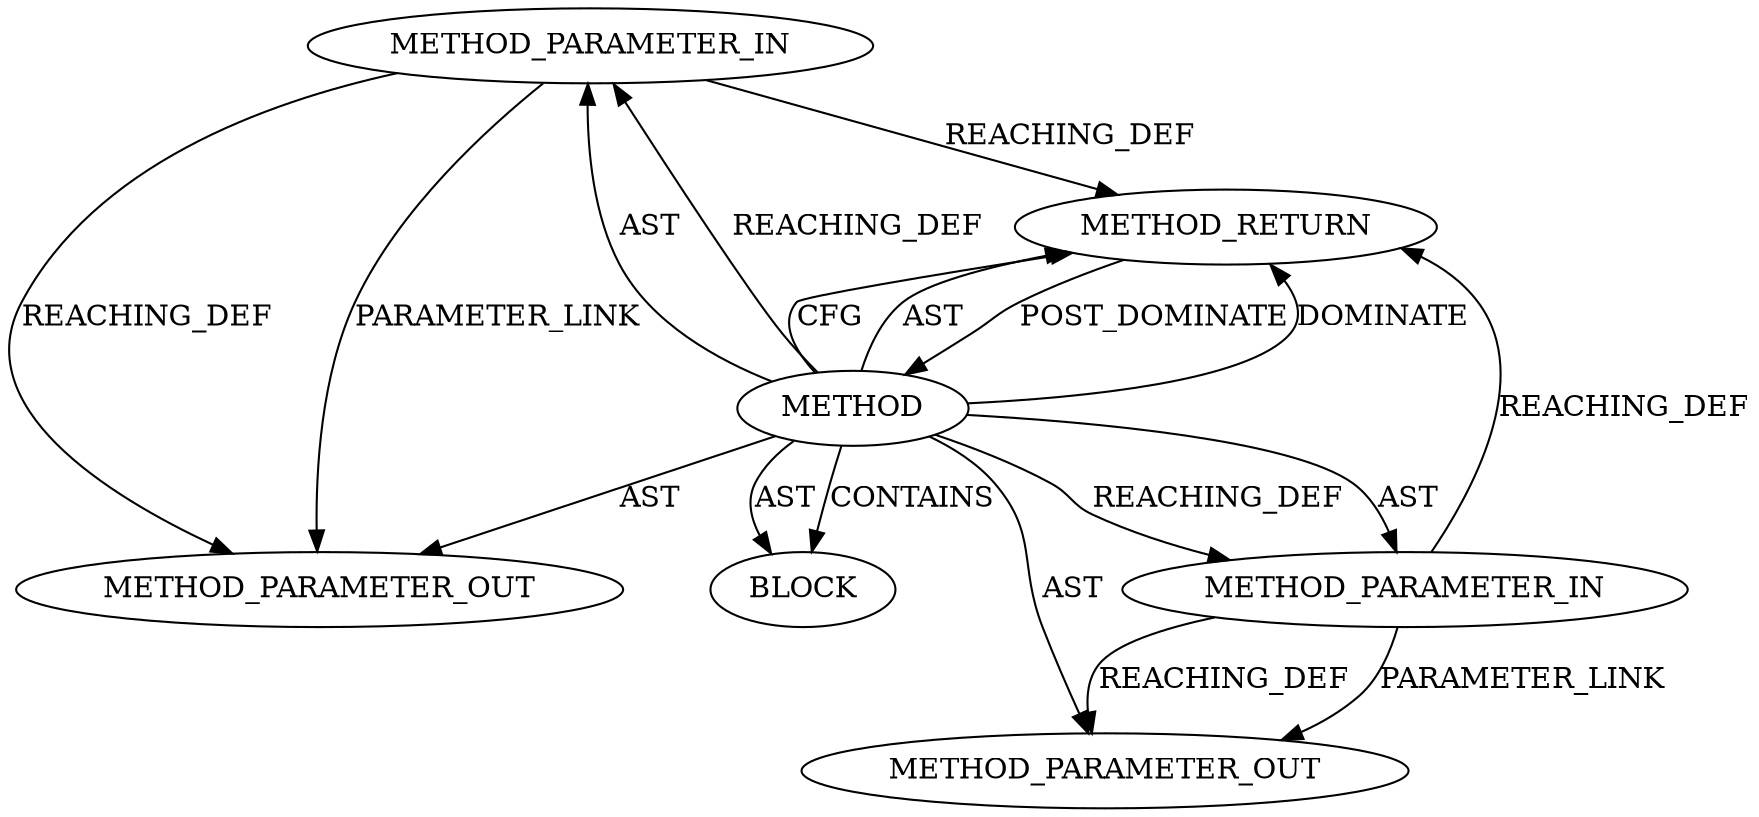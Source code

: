digraph {
  12052 [label=METHOD_PARAMETER_IN ORDER=2 CODE="p2" IS_VARIADIC=false TYPE_FULL_NAME="ANY" EVALUATION_STRATEGY="BY_VALUE" INDEX=2 NAME="p2"]
  13278 [label=METHOD_PARAMETER_OUT ORDER=2 CODE="p2" IS_VARIADIC=false TYPE_FULL_NAME="ANY" EVALUATION_STRATEGY="BY_VALUE" INDEX=2 NAME="p2"]
  13277 [label=METHOD_PARAMETER_OUT ORDER=1 CODE="p1" IS_VARIADIC=false TYPE_FULL_NAME="ANY" EVALUATION_STRATEGY="BY_VALUE" INDEX=1 NAME="p1"]
  12053 [label=BLOCK ORDER=1 ARGUMENT_INDEX=1 CODE="<empty>" TYPE_FULL_NAME="ANY"]
  12054 [label=METHOD_RETURN ORDER=2 CODE="RET" TYPE_FULL_NAME="ANY" EVALUATION_STRATEGY="BY_VALUE"]
  12050 [label=METHOD AST_PARENT_TYPE="NAMESPACE_BLOCK" AST_PARENT_FULL_NAME="<global>" ORDER=0 CODE="<empty>" FULL_NAME="sock_sendmsg" IS_EXTERNAL=true FILENAME="<empty>" SIGNATURE="" NAME="sock_sendmsg"]
  12051 [label=METHOD_PARAMETER_IN ORDER=1 CODE="p1" IS_VARIADIC=false TYPE_FULL_NAME="ANY" EVALUATION_STRATEGY="BY_VALUE" INDEX=1 NAME="p1"]
  12050 -> 12052 [label=AST ]
  12054 -> 12050 [label=POST_DOMINATE ]
  12050 -> 12054 [label=DOMINATE ]
  12050 -> 13277 [label=AST ]
  12050 -> 12051 [label=AST ]
  12050 -> 12053 [label=CONTAINS ]
  12052 -> 12054 [label=REACHING_DEF VARIABLE="p2"]
  12052 -> 13278 [label=REACHING_DEF VARIABLE="p2"]
  12050 -> 12054 [label=CFG ]
  12050 -> 12054 [label=AST ]
  12050 -> 12051 [label=REACHING_DEF VARIABLE=""]
  12051 -> 13277 [label=PARAMETER_LINK ]
  12052 -> 13278 [label=PARAMETER_LINK ]
  12050 -> 13278 [label=AST ]
  12050 -> 12053 [label=AST ]
  12051 -> 12054 [label=REACHING_DEF VARIABLE="p1"]
  12050 -> 12052 [label=REACHING_DEF VARIABLE=""]
  12051 -> 13277 [label=REACHING_DEF VARIABLE="p1"]
}
